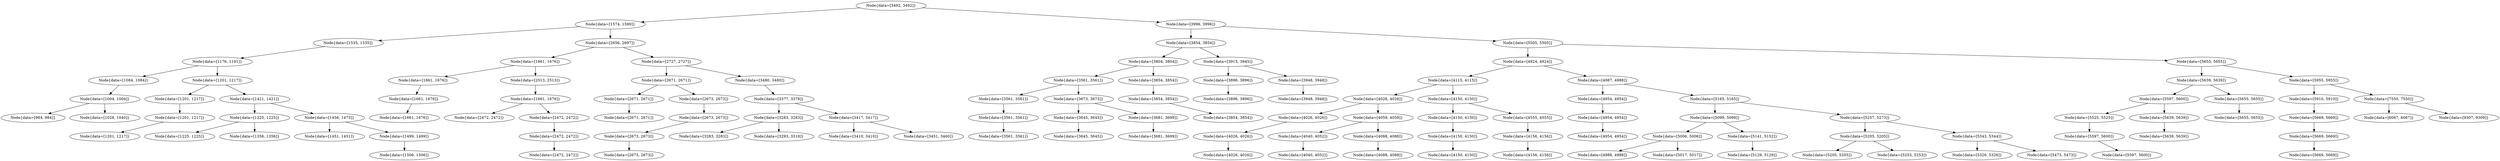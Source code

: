 digraph G{
765826899 [label="Node{data=[3492, 3492]}"]
765826899 -> 90346768
90346768 [label="Node{data=[1574, 1590]}"]
90346768 -> 1307950260
1307950260 [label="Node{data=[1535, 1535]}"]
1307950260 -> 315072539
315072539 [label="Node{data=[1176, 1191]}"]
315072539 -> 333034015
333034015 [label="Node{data=[1084, 1084]}"]
333034015 -> 42102625
42102625 [label="Node{data=[1004, 1004]}"]
42102625 -> 1651667865
1651667865 [label="Node{data=[984, 984]}"]
42102625 -> 1301987508
1301987508 [label="Node{data=[1028, 1040]}"]
315072539 -> 319670866
319670866 [label="Node{data=[1201, 1217]}"]
319670866 -> 40191541
40191541 [label="Node{data=[1201, 1217]}"]
40191541 -> 1937380187
1937380187 [label="Node{data=[1201, 1217]}"]
1937380187 -> 1753150176
1753150176 [label="Node{data=[1201, 1217]}"]
319670866 -> 366803687
366803687 [label="Node{data=[1421, 1421]}"]
366803687 -> 1033917063
1033917063 [label="Node{data=[1225, 1225]}"]
1033917063 -> 509832867
509832867 [label="Node{data=[1225, 1225]}"]
1033917063 -> 18179709
18179709 [label="Node{data=[1356, 1356]}"]
366803687 -> 1936502650
1936502650 [label="Node{data=[1456, 1473]}"]
1936502650 -> 1290272762
1290272762 [label="Node{data=[1451, 1451]}"]
1936502650 -> 1232373427
1232373427 [label="Node{data=[1499, 1499]}"]
1232373427 -> 1677207406
1677207406 [label="Node{data=[1506, 1506]}"]
90346768 -> 1979274004
1979274004 [label="Node{data=[2656, 2697]}"]
1979274004 -> 101874302
101874302 [label="Node{data=[1661, 1676]}"]
101874302 -> 1807623441
1807623441 [label="Node{data=[1661, 1676]}"]
1807623441 -> 1231006815
1231006815 [label="Node{data=[1661, 1676]}"]
1231006815 -> 1979787155
1979787155 [label="Node{data=[1661, 1676]}"]
101874302 -> 1666544295
1666544295 [label="Node{data=[2513, 2513]}"]
1666544295 -> 2044282225
2044282225 [label="Node{data=[1661, 1676]}"]
2044282225 -> 1305486145
1305486145 [label="Node{data=[2472, 2472]}"]
2044282225 -> 840083671
840083671 [label="Node{data=[2472, 2472]}"]
840083671 -> 2048537720
2048537720 [label="Node{data=[2472, 2472]}"]
2048537720 -> 1230701703
1230701703 [label="Node{data=[2472, 2472]}"]
1979274004 -> 90045638
90045638 [label="Node{data=[2727, 2727]}"]
90045638 -> 573487274
573487274 [label="Node{data=[2671, 2671]}"]
573487274 -> 154988899
154988899 [label="Node{data=[2671, 2671]}"]
154988899 -> 408069119
408069119 [label="Node{data=[2671, 2671]}"]
573487274 -> 1912850431
1912850431 [label="Node{data=[2673, 2673]}"]
1912850431 -> 633326333
633326333 [label="Node{data=[2673, 2673]}"]
633326333 -> 1265012928
1265012928 [label="Node{data=[2673, 2673]}"]
1265012928 -> 1176932104
1176932104 [label="Node{data=[2673, 2673]}"]
90045638 -> 712410124
712410124 [label="Node{data=[3480, 3480]}"]
712410124 -> 1900366749
1900366749 [label="Node{data=[3377, 3378]}"]
1900366749 -> 249177573
249177573 [label="Node{data=[3283, 3283]}"]
249177573 -> 2096539129
2096539129 [label="Node{data=[3283, 3283]}"]
249177573 -> 1648232591
1648232591 [label="Node{data=[3293, 3318]}"]
1900366749 -> 972865270
972865270 [label="Node{data=[3417, 3417]}"]
972865270 -> 1716932897
1716932897 [label="Node{data=[3410, 3410]}"]
972865270 -> 801569151
801569151 [label="Node{data=[3451, 3460]}"]
765826899 -> 1026483832
1026483832 [label="Node{data=[3996, 3996]}"]
1026483832 -> 1635378213
1635378213 [label="Node{data=[3854, 3854]}"]
1635378213 -> 905080434
905080434 [label="Node{data=[3804, 3804]}"]
905080434 -> 761750706
761750706 [label="Node{data=[3561, 3561]}"]
761750706 -> 1731217984
1731217984 [label="Node{data=[3561, 3561]}"]
1731217984 -> 1237762639
1237762639 [label="Node{data=[3561, 3561]}"]
1237762639 -> 1877062907
1877062907 [label="Node{data=[3561, 3561]}"]
761750706 -> 2033524545
2033524545 [label="Node{data=[3673, 3673]}"]
2033524545 -> 473053293
473053293 [label="Node{data=[3645, 3645]}"]
473053293 -> 1670993182
1670993182 [label="Node{data=[3645, 3645]}"]
2033524545 -> 20804602
20804602 [label="Node{data=[3681, 3699]}"]
20804602 -> 1344519051
1344519051 [label="Node{data=[3681, 3699]}"]
905080434 -> 1566511282
1566511282 [label="Node{data=[3854, 3854]}"]
1566511282 -> 1959239586
1959239586 [label="Node{data=[3854, 3854]}"]
1959239586 -> 504336483
504336483 [label="Node{data=[3854, 3854]}"]
1635378213 -> 1404932042
1404932042 [label="Node{data=[3915, 3945]}"]
1404932042 -> 1984094095
1984094095 [label="Node{data=[3896, 3896]}"]
1984094095 -> 1043358826
1043358826 [label="Node{data=[3896, 3896]}"]
1404932042 -> 1558079303
1558079303 [label="Node{data=[3948, 3948]}"]
1558079303 -> 1671590089
1671590089 [label="Node{data=[3948, 3948]}"]
1026483832 -> 58488213
58488213 [label="Node{data=[5505, 5505]}"]
58488213 -> 1053967012
1053967012 [label="Node{data=[4924, 4924]}"]
1053967012 -> 295304806
295304806 [label="Node{data=[4115, 4115]}"]
295304806 -> 1632497828
1632497828 [label="Node{data=[4026, 4026]}"]
1632497828 -> 33419717
33419717 [label="Node{data=[4026, 4026]}"]
33419717 -> 764826684
764826684 [label="Node{data=[4026, 4026]}"]
764826684 -> 1940055334
1940055334 [label="Node{data=[4026, 4026]}"]
1632497828 -> 2103763750
2103763750 [label="Node{data=[4059, 4059]}"]
2103763750 -> 335107734
335107734 [label="Node{data=[4040, 4052]}"]
335107734 -> 215078753
215078753 [label="Node{data=[4040, 4052]}"]
2103763750 -> 1757317128
1757317128 [label="Node{data=[4088, 4088]}"]
1757317128 -> 840514538
840514538 [label="Node{data=[4088, 4088]}"]
295304806 -> 1804441305
1804441305 [label="Node{data=[4150, 4150]}"]
1804441305 -> 1768242710
1768242710 [label="Node{data=[4150, 4150]}"]
1768242710 -> 1971783162
1971783162 [label="Node{data=[4150, 4150]}"]
1971783162 -> 247113419
247113419 [label="Node{data=[4150, 4150]}"]
1804441305 -> 151442075
151442075 [label="Node{data=[4555, 4555]}"]
151442075 -> 1238616099
1238616099 [label="Node{data=[4156, 4156]}"]
1238616099 -> 70695990
70695990 [label="Node{data=[4156, 4156]}"]
1053967012 -> 1608633989
1608633989 [label="Node{data=[4987, 4988]}"]
1608633989 -> 1615617512
1615617512 [label="Node{data=[4954, 4954]}"]
1615617512 -> 923341586
923341586 [label="Node{data=[4954, 4954]}"]
923341586 -> 107994825
107994825 [label="Node{data=[4954, 4954]}"]
1608633989 -> 1470868839
1470868839 [label="Node{data=[5165, 5165]}"]
1470868839 -> 1426725223
1426725223 [label="Node{data=[5099, 5099]}"]
1426725223 -> 711197015
711197015 [label="Node{data=[5006, 5006]}"]
711197015 -> 1384454980
1384454980 [label="Node{data=[4988, 4988]}"]
711197015 -> 1481594086
1481594086 [label="Node{data=[5017, 5017]}"]
1426725223 -> 1569435561
1569435561 [label="Node{data=[5141, 5152]}"]
1569435561 -> 1466917878
1466917878 [label="Node{data=[5129, 5129]}"]
1470868839 -> 768216420
768216420 [label="Node{data=[5257, 5273]}"]
768216420 -> 260084831
260084831 [label="Node{data=[5205, 5205]}"]
260084831 -> 267814113
267814113 [label="Node{data=[5205, 5205]}"]
260084831 -> 598357562
598357562 [label="Node{data=[5253, 5253]}"]
768216420 -> 1593224710
1593224710 [label="Node{data=[5343, 5344]}"]
1593224710 -> 1440738283
1440738283 [label="Node{data=[5326, 5326]}"]
1593224710 -> 1849015357
1849015357 [label="Node{data=[5473, 5473]}"]
58488213 -> 484199463
484199463 [label="Node{data=[5655, 5655]}"]
484199463 -> 2008106788
2008106788 [label="Node{data=[5639, 5639]}"]
2008106788 -> 1570470538
1570470538 [label="Node{data=[5597, 5600]}"]
1570470538 -> 512549200
512549200 [label="Node{data=[5525, 5525]}"]
512549200 -> 1615801298
1615801298 [label="Node{data=[5597, 5600]}"]
1615801298 -> 490391704
490391704 [label="Node{data=[5597, 5600]}"]
1570470538 -> 460570271
460570271 [label="Node{data=[5639, 5639]}"]
460570271 -> 1653361344
1653361344 [label="Node{data=[5639, 5639]}"]
2008106788 -> 2072313080
2072313080 [label="Node{data=[5655, 5655]}"]
2072313080 -> 816944408
816944408 [label="Node{data=[5655, 5655]}"]
484199463 -> 909132503
909132503 [label="Node{data=[5955, 5955]}"]
909132503 -> 912966811
912966811 [label="Node{data=[5910, 5910]}"]
912966811 -> 1792384402
1792384402 [label="Node{data=[5669, 5669]}"]
1792384402 -> 1458621573
1458621573 [label="Node{data=[5669, 5669]}"]
1458621573 -> 1658980982
1658980982 [label="Node{data=[5669, 5669]}"]
909132503 -> 46941357
46941357 [label="Node{data=[7550, 7550]}"]
46941357 -> 1152606315
1152606315 [label="Node{data=[6067, 6067]}"]
46941357 -> 343345308
343345308 [label="Node{data=[9307, 9309]}"]
}